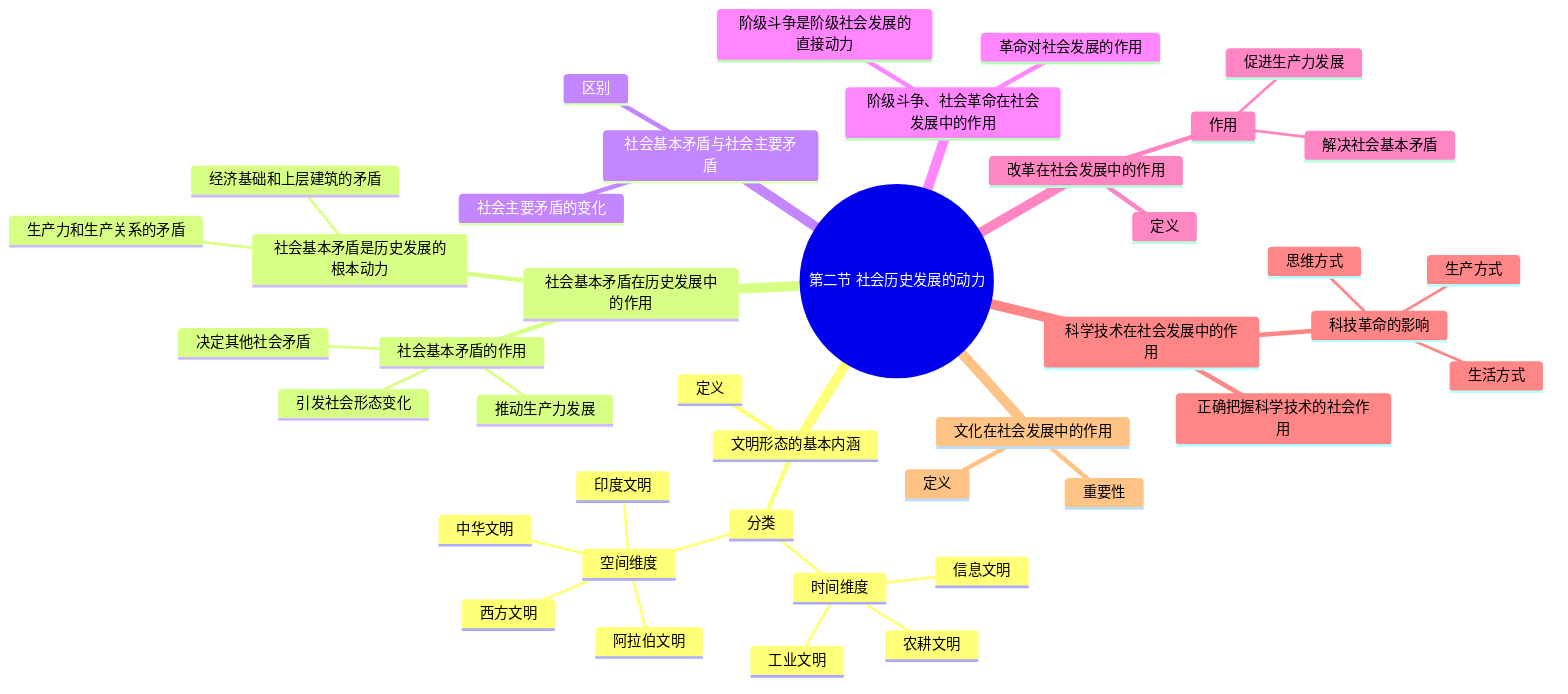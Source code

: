 mindmap
  root((第二节 社会历史发展的动力))
    文明形态的基本内涵
      定义
      分类
        时间维度
          农耕文明
          工业文明
          信息文明
        空间维度
          西方文明
          中华文明
          印度文明
          阿拉伯文明
    社会基本矛盾在历史发展中的作用
      社会基本矛盾是历史发展的根本动力
        生产力和生产关系的矛盾
        经济基础和上层建筑的矛盾
      社会基本矛盾的作用
        推动生产力发展
        决定其他社会矛盾
        引发社会形态变化
    社会基本矛盾与社会主要矛盾
      区别
      社会主要矛盾的变化
    阶级斗争、社会革命在社会发展中的作用
      阶级斗争是阶级社会发展的直接动力
      革命对社会发展的作用
    改革在社会发展中的作用
      定义
      作用
        解决社会基本矛盾
        促进生产力发展
    科学技术在社会发展中的作用
      科技革命的影响
        生产方式
        生活方式
        思维方式
      正确把握科学技术的社会作用
    文化在社会发展中的作用
      定义
      重要性